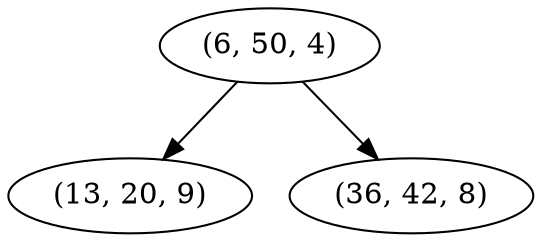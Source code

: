digraph tree {
    "(6, 50, 4)";
    "(13, 20, 9)";
    "(36, 42, 8)";
    "(6, 50, 4)" -> "(13, 20, 9)";
    "(6, 50, 4)" -> "(36, 42, 8)";
}
